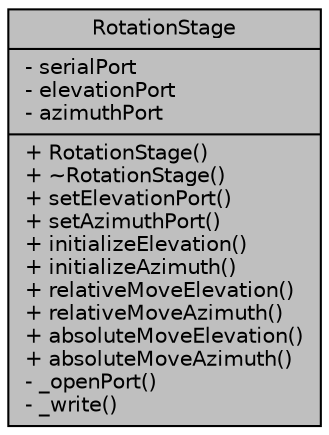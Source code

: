 digraph "RotationStage"
{
 // INTERACTIVE_SVG=YES
 // LATEX_PDF_SIZE
  edge [fontname="Helvetica",fontsize="10",labelfontname="Helvetica",labelfontsize="10"];
  node [fontname="Helvetica",fontsize="10",shape=record];
  Node1 [label="{RotationStage\n|- serialPort\l- elevationPort\l- azimuthPort\l|+ RotationStage()\l+ ~RotationStage()\l+ setElevationPort()\l+ setAzimuthPort()\l+ initializeElevation()\l+ initializeAzimuth()\l+ relativeMoveElevation()\l+ relativeMoveAzimuth()\l+ absoluteMoveElevation()\l+ absoluteMoveAzimuth()\l- _openPort()\l- _write()\l}",height=0.2,width=0.4,color="black", fillcolor="grey75", style="filled", fontcolor="black",tooltip="Control of the encoder."];
}
